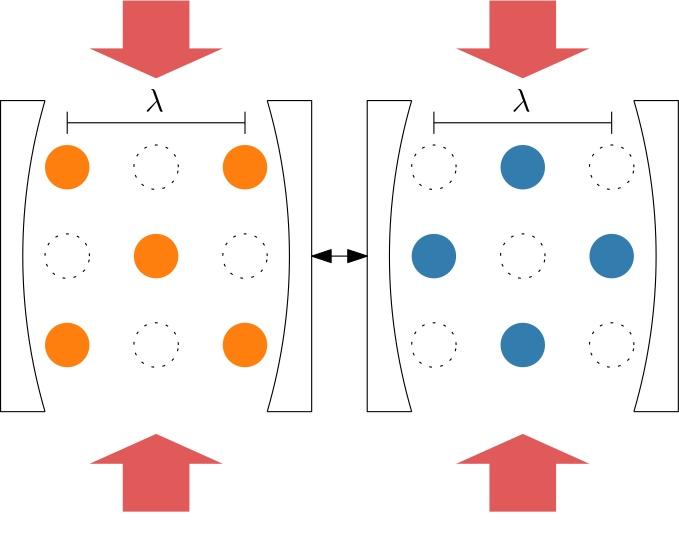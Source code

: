 <?xml version="1.0"?>
<!DOCTYPE ipe SYSTEM "ipe.dtd">
<ipe version="70206" creator="Ipe 7.2.11">
<info created="D:20190503102221" modified="D:20190521101639"/>
<ipestyle name="basic">
<symbol name="arrow/arc(spx)">
<path stroke="sym-stroke" fill="sym-stroke" pen="sym-pen">
0 0 m
-1 0.333 l
-1 -0.333 l
h
</path>
</symbol>
<symbol name="arrow/farc(spx)">
<path stroke="sym-stroke" fill="white" pen="sym-pen">
0 0 m
-1 0.333 l
-1 -0.333 l
h
</path>
</symbol>
<symbol name="arrow/ptarc(spx)">
<path stroke="sym-stroke" fill="sym-stroke" pen="sym-pen">
0 0 m
-1 0.333 l
-0.8 0 l
-1 -0.333 l
h
</path>
</symbol>
<symbol name="arrow/fptarc(spx)">
<path stroke="sym-stroke" fill="white" pen="sym-pen">
0 0 m
-1 0.333 l
-0.8 0 l
-1 -0.333 l
h
</path>
</symbol>
<symbol name="mark/circle(sx)" transformations="translations">
<path fill="sym-stroke">
0.6 0 0 0.6 0 0 e
0.4 0 0 0.4 0 0 e
</path>
</symbol>
<symbol name="mark/disk(sx)" transformations="translations">
<path fill="sym-stroke">
0.6 0 0 0.6 0 0 e
</path>
</symbol>
<symbol name="mark/fdisk(sfx)" transformations="translations">
<group>
<path fill="sym-fill">
0.5 0 0 0.5 0 0 e
</path>
<path fill="sym-stroke" fillrule="eofill">
0.6 0 0 0.6 0 0 e
0.4 0 0 0.4 0 0 e
</path>
</group>
</symbol>
<symbol name="mark/box(sx)" transformations="translations">
<path fill="sym-stroke" fillrule="eofill">
-0.6 -0.6 m
0.6 -0.6 l
0.6 0.6 l
-0.6 0.6 l
h
-0.4 -0.4 m
0.4 -0.4 l
0.4 0.4 l
-0.4 0.4 l
h
</path>
</symbol>
<symbol name="mark/square(sx)" transformations="translations">
<path fill="sym-stroke">
-0.6 -0.6 m
0.6 -0.6 l
0.6 0.6 l
-0.6 0.6 l
h
</path>
</symbol>
<symbol name="mark/fsquare(sfx)" transformations="translations">
<group>
<path fill="sym-fill">
-0.5 -0.5 m
0.5 -0.5 l
0.5 0.5 l
-0.5 0.5 l
h
</path>
<path fill="sym-stroke" fillrule="eofill">
-0.6 -0.6 m
0.6 -0.6 l
0.6 0.6 l
-0.6 0.6 l
h
-0.4 -0.4 m
0.4 -0.4 l
0.4 0.4 l
-0.4 0.4 l
h
</path>
</group>
</symbol>
<symbol name="mark/cross(sx)" transformations="translations">
<group>
<path fill="sym-stroke">
-0.43 -0.57 m
0.57 0.43 l
0.43 0.57 l
-0.57 -0.43 l
h
</path>
<path fill="sym-stroke">
-0.43 0.57 m
0.57 -0.43 l
0.43 -0.57 l
-0.57 0.43 l
h
</path>
</group>
</symbol>
<symbol name="arrow/fnormal(spx)">
<path stroke="sym-stroke" fill="white" pen="sym-pen">
0 0 m
-1 0.333 l
-1 -0.333 l
h
</path>
</symbol>
<symbol name="arrow/pointed(spx)">
<path stroke="sym-stroke" fill="sym-stroke" pen="sym-pen">
0 0 m
-1 0.333 l
-0.8 0 l
-1 -0.333 l
h
</path>
</symbol>
<symbol name="arrow/fpointed(spx)">
<path stroke="sym-stroke" fill="white" pen="sym-pen">
0 0 m
-1 0.333 l
-0.8 0 l
-1 -0.333 l
h
</path>
</symbol>
<symbol name="arrow/linear(spx)">
<path stroke="sym-stroke" pen="sym-pen">
-1 0.333 m
0 0 l
-1 -0.333 l
</path>
</symbol>
<symbol name="arrow/fdouble(spx)">
<path stroke="sym-stroke" fill="white" pen="sym-pen">
0 0 m
-1 0.333 l
-1 -0.333 l
h
-1 0 m
-2 0.333 l
-2 -0.333 l
h
</path>
</symbol>
<symbol name="arrow/double(spx)">
<path stroke="sym-stroke" fill="sym-stroke" pen="sym-pen">
0 0 m
-1 0.333 l
-1 -0.333 l
h
-1 0 m
-2 0.333 l
-2 -0.333 l
h
</path>
</symbol>
<pen name="heavier" value="0.8"/>
<pen name="fat" value="1.2"/>
<pen name="ultrafat" value="2"/>
<symbolsize name="large" value="5"/>
<symbolsize name="small" value="2"/>
<symbolsize name="tiny" value="1.1"/>
<arrowsize name="large" value="10"/>
<arrowsize name="small" value="5"/>
<arrowsize name="tiny" value="3"/>
<color name="red" value="1 0 0"/>
<color name="green" value="0 1 0"/>
<color name="blue" value="0 0 1"/>
<color name="yellow" value="1 1 0"/>
<color name="orange" value="1 0.647 0"/>
<color name="gold" value="1 0.843 0"/>
<color name="purple" value="0.627 0.125 0.941"/>
<color name="gray" value="0.745"/>
<color name="brown" value="0.647 0.165 0.165"/>
<color name="navy" value="0 0 0.502"/>
<color name="pink" value="1 0.753 0.796"/>
<color name="seagreen" value="0.18 0.545 0.341"/>
<color name="turquoise" value="0.251 0.878 0.816"/>
<color name="violet" value="0.933 0.51 0.933"/>
<color name="darkblue" value="0 0 0.545"/>
<color name="darkcyan" value="0 0.545 0.545"/>
<color name="darkgray" value="0.663"/>
<color name="darkgreen" value="0 0.392 0"/>
<color name="darkmagenta" value="0.545 0 0.545"/>
<color name="darkorange" value="1 0.549 0"/>
<color name="darkred" value="0.545 0 0"/>
<color name="lightblue" value="0.678 0.847 0.902"/>
<color name="lightcyan" value="0.878 1 1"/>
<color name="lightgray" value="0.827"/>
<color name="lightgreen" value="0.565 0.933 0.565"/>
<color name="lightyellow" value="1 1 0.878"/>
<dashstyle name="dashed" value="[4] 0"/>
<dashstyle name="dotted" value="[1 3] 0"/>
<dashstyle name="dash dotted" value="[4 2 1 2] 0"/>
<dashstyle name="dash dot dotted" value="[4 2 1 2 1 2] 0"/>
<textsize name="large" value="\large"/>
<textsize name="Large" value="\Large"/>
<textsize name="LARGE" value="\LARGE"/>
<textsize name="huge" value="\huge"/>
<textsize name="Huge" value="\Huge"/>
<textsize name="small" value="\small"/>
<textsize name="footnote" value="\footnotesize"/>
<textsize name="tiny" value="\tiny"/>
<textstyle name="center" begin="\begin{center}" end="\end{center}"/>
<textstyle name="itemize" begin="\begin{itemize}" end="\end{itemize}"/>
<textstyle name="item" begin="\begin{itemize}\item{}" end="\end{itemize}"/>
<gridsize name="4 pts" value="4"/>
<gridsize name="8 pts (~3 mm)" value="8"/>
<gridsize name="16 pts (~6 mm)" value="16"/>
<gridsize name="32 pts (~12 mm)" value="32"/>
<gridsize name="10 pts (~3.5 mm)" value="10"/>
<gridsize name="20 pts (~7 mm)" value="20"/>
<gridsize name="14 pts (~5 mm)" value="14"/>
<gridsize name="28 pts (~10 mm)" value="28"/>
<gridsize name="56 pts (~20 mm)" value="56"/>
<anglesize name="90 deg" value="90"/>
<anglesize name="60 deg" value="60"/>
<anglesize name="45 deg" value="45"/>
<anglesize name="30 deg" value="30"/>
<anglesize name="22.5 deg" value="22.5"/>
<opacity name="10%" value="0.1"/>
<opacity name="30%" value="0.3"/>
<opacity name="50%" value="0.5"/>
<opacity name="75%" value="0.75"/>
<tiling name="falling" angle="-60" step="4" width="1"/>
<tiling name="rising" angle="30" step="4" width="1"/>
</ipestyle>
<page>
<layer name="alpha"/>
<view layers="alpha" active="alpha"/>
<path layer="alpha" matrix="0.972222 0 0 0.625 8 240" stroke="1">
48 640 m
48 608 l
288 608 l
288 640 l
h
</path>
<path matrix="0.5 0 0 0.5 40 376" fill="1 0.498 0.055">
16 0 0 16 64 768 e
</path>
<path matrix="0.5 0 0 0.5 72 376" stroke="0" dash="dotted">
16 0 0 16 64 768 e
</path>
<path matrix="0.5 0 0 0.5 104 376" fill="1 0.498 0.055">
16 0 0 16 64 768 e
</path>
<path matrix="0.5 0 0 0.5 40 344" stroke="0" dash="dotted">
16 0 0 16 64 768 e
</path>
<path matrix="0.5 0 0 0.5 72 344" fill="1 0.498 0.055">
16 0 0 16 64 768 e
</path>
<path matrix="0.5 0 0 0.5 104 344" stroke="0" dash="dotted">
16 0 0 16 64 768 e
</path>
<path matrix="0.5 0 0 0.5 40 312" fill="1 0.498 0.055">
16 0 0 16 64 768 e
</path>
<path matrix="0.5 0 0 0.5 72 312" stroke="0" dash="dotted">
16 0 0 16 64 768 e
</path>
<path matrix="0.5 0 0 0.5 104 312" fill="1 0.498 0.055">
16 0 0 16 64 768 e
</path>
<path stroke="black">
72 780 m
72 772 l
</path>
<path stroke="black" fill="black">
72 776 m
136 776 l
</path>
<path stroke="black">
136 780 m
136 772 l
</path>
<text matrix="1 0 0 1 4 -4" transformations="translations" pos="96 784" stroke="black" type="label" width="6.828" height="8.302" depth="0" valign="baseline" size="large" style="math">\lambda</text>
<path stroke="black">
64 784 m
48 784 l
48 672 l
64 672 l
</path>
<path stroke="black">
64 784 m
200 0 0 200 256 728 64 672 a
</path>
<path matrix="-1 0 0 -1 208 1456" stroke="black">
64 784 m
48 784 l
48 672 l
64 672 l
</path>
<path matrix="-1 0 0 -1 208 1456" stroke="black">
64 784 m
200 0 0 200 256 728 64 672 a
</path>
<path matrix="1 0 0 0.538462 -8 300" fill="0.882 0.353 0.353">
112 624 m
124 624 l
124 656 l
136 656 l
112 676 l
88 656 l
100 656 l
100 624 l
112 624 l
</path>
<path matrix="-1 0 0 -0.538462 216 1156" fill="0.882 0.353 0.353">
112 624 m
124 624 l
124 656 l
136 656 l
112 676 l
88 656 l
100 656 l
100 624 l
112 624 l
</path>
<path matrix="0.5 0 0 0.5 172 376" stroke="0" dash="dotted">
16 0 0 16 64 768 e
</path>
<path matrix="0.5 0 0 0.5 204 376" fill="0.2 0.486 0.682">
16 0 0 16 64 768 e
</path>
<path matrix="0.5 0 0 0.5 236 376" stroke="0" dash="dotted">
16 0 0 16 64 768 e
</path>
<path matrix="0.5 0 0 0.5 172 344" fill="0.2 0.486 0.682">
16 0 0 16 64 768 e
</path>
<path matrix="0.5 0 0 0.5 204 344" stroke="0" dash="dotted">
16 0 0 16 64 768 e
</path>
<path matrix="0.5 0 0 0.5 236 344" fill="0.2 0.486 0.682">
16 0 0 16 64 768 e
</path>
<path matrix="0.5 0 0 0.5 172 312" stroke="0" dash="dotted">
16 0 0 16 64 768 e
</path>
<path matrix="0.5 0 0 0.5 204 312" fill="0.2 0.486 0.682">
16 0 0 16 64 768 e
</path>
<path matrix="0.5 0 0 0.5 236 312" stroke="0" dash="dotted">
16 0 0 16 64 768 e
</path>
<path matrix="1 0 0 1 132 0" stroke="black">
72 780 m
72 772 l
</path>
<path matrix="1 0 0 1 132 0" stroke="black" fill="black">
72 776 m
136 776 l
</path>
<path matrix="1 0 0 1 132 0" stroke="black">
136 780 m
136 772 l
</path>
<text matrix="1 0 0 1 136 -4" transformations="translations" pos="96 784" stroke="black" type="label" width="6.828" height="8.302" depth="0" valign="baseline" size="large" style="math">\lambda</text>
<path matrix="1 0 0 1 132 0" stroke="black">
64 784 m
48 784 l
48 672 l
64 672 l
</path>
<path matrix="1 0 0 1 132 0" stroke="black">
64 784 m
200 0 0 200 256 728 64 672 a
</path>
<path matrix="-1 0 0 -1 340 1456" stroke="black">
64 784 m
48 784 l
48 672 l
64 672 l
</path>
<path matrix="-1 0 0 -1 340 1456" stroke="black">
64 784 m
200 0 0 200 256 728 64 672 a
</path>
<path matrix="1 0 0 0.538462 124 300" fill="0.882 0.353 0.353">
112 624 m
124 624 l
124 656 l
136 656 l
112 676 l
88 656 l
100 656 l
100 624 l
112 624 l
</path>
<path matrix="-1 0 0 -0.538462 348 1156" fill="0.882 0.353 0.353">
112 624 m
124 624 l
124 656 l
136 656 l
112 676 l
88 656 l
100 656 l
100 624 l
112 624 l
</path>
<path matrix="0.625 0 0 1 60 0" stroke="black" arrow="normal/normal" rarrow="normal/normal">
160 728 m
192 728 l
</path>
</page>
</ipe>
